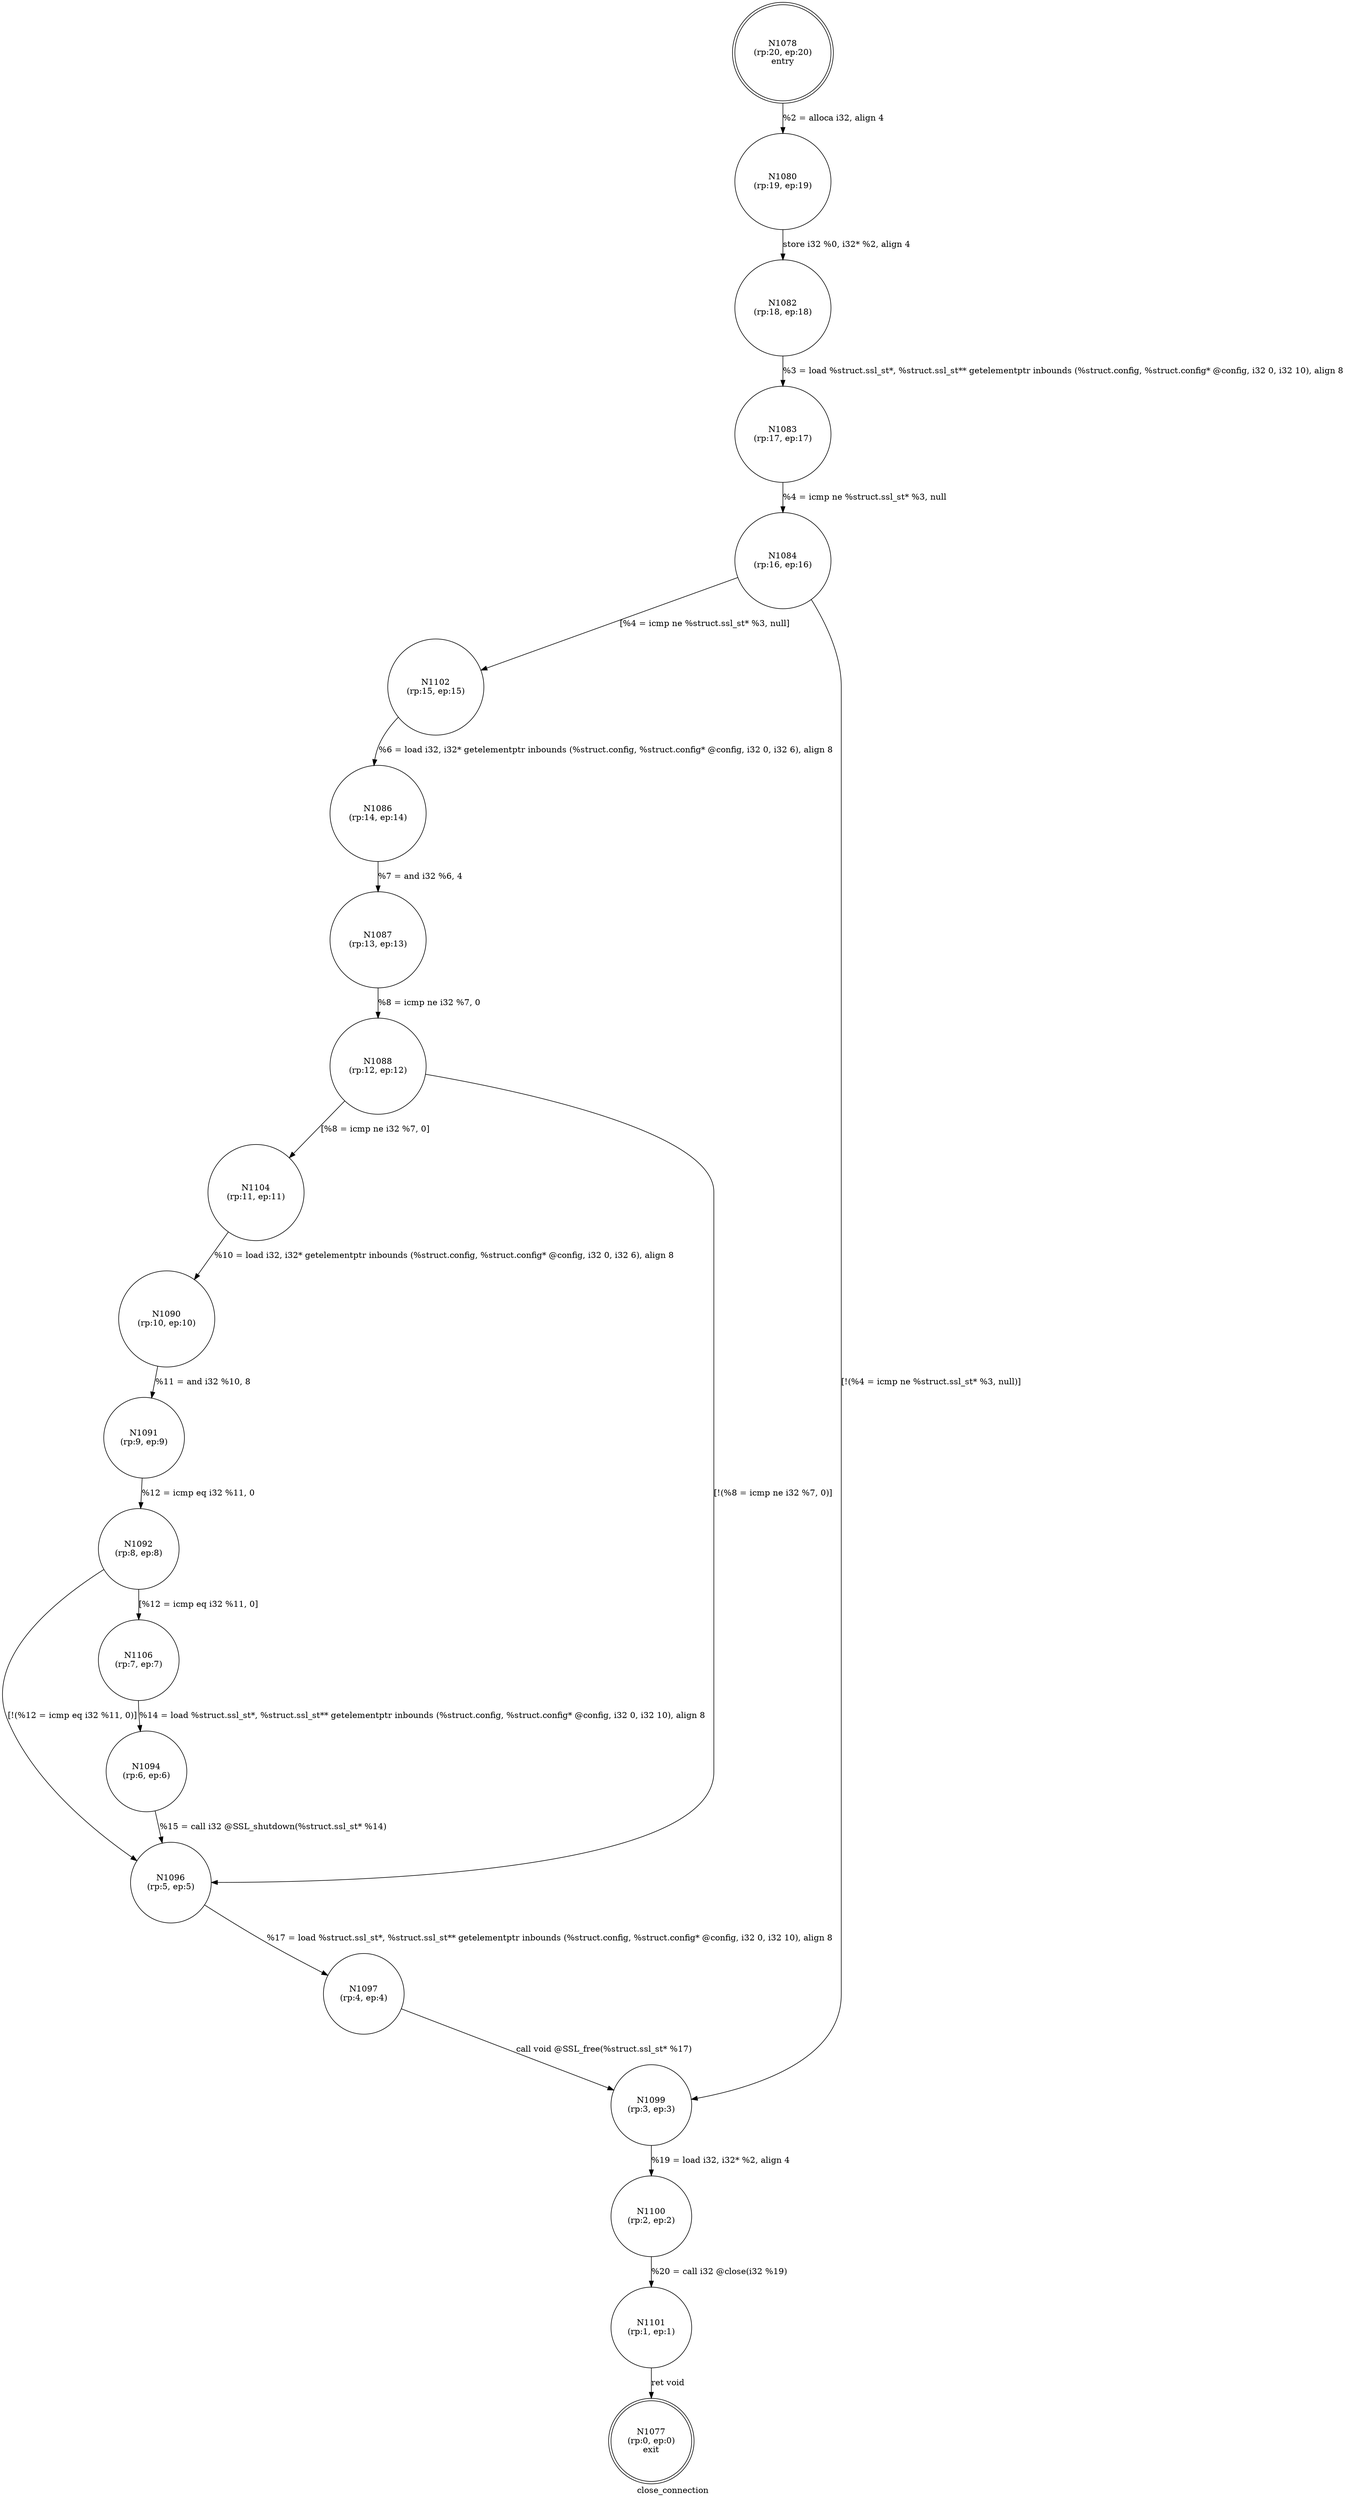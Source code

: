 digraph close_connection {
label="close_connection"
1077 [label="N1077\n(rp:0, ep:0)\nexit", shape="doublecircle"]
1078 [label="N1078\n(rp:20, ep:20)\nentry", shape="doublecircle"]
1078 -> 1080 [label="%2 = alloca i32, align 4"]
1080 [label="N1080\n(rp:19, ep:19)", shape="circle"]
1080 -> 1082 [label="store i32 %0, i32* %2, align 4"]
1082 [label="N1082\n(rp:18, ep:18)", shape="circle"]
1082 -> 1083 [label="%3 = load %struct.ssl_st*, %struct.ssl_st** getelementptr inbounds (%struct.config, %struct.config* @config, i32 0, i32 10), align 8"]
1083 [label="N1083\n(rp:17, ep:17)", shape="circle"]
1083 -> 1084 [label="%4 = icmp ne %struct.ssl_st* %3, null"]
1084 [label="N1084\n(rp:16, ep:16)", shape="circle"]
1084 -> 1102 [label="[%4 = icmp ne %struct.ssl_st* %3, null]"]
1084 -> 1099 [label="[!(%4 = icmp ne %struct.ssl_st* %3, null)]"]
1086 [label="N1086\n(rp:14, ep:14)", shape="circle"]
1086 -> 1087 [label="%7 = and i32 %6, 4"]
1087 [label="N1087\n(rp:13, ep:13)", shape="circle"]
1087 -> 1088 [label="%8 = icmp ne i32 %7, 0"]
1088 [label="N1088\n(rp:12, ep:12)", shape="circle"]
1088 -> 1104 [label="[%8 = icmp ne i32 %7, 0]"]
1088 -> 1096 [label="[!(%8 = icmp ne i32 %7, 0)]"]
1090 [label="N1090\n(rp:10, ep:10)", shape="circle"]
1090 -> 1091 [label="%11 = and i32 %10, 8"]
1091 [label="N1091\n(rp:9, ep:9)", shape="circle"]
1091 -> 1092 [label="%12 = icmp eq i32 %11, 0"]
1092 [label="N1092\n(rp:8, ep:8)", shape="circle"]
1092 -> 1106 [label="[%12 = icmp eq i32 %11, 0]"]
1092 -> 1096 [label="[!(%12 = icmp eq i32 %11, 0)]"]
1094 [label="N1094\n(rp:6, ep:6)", shape="circle"]
1094 -> 1096 [label="%15 = call i32 @SSL_shutdown(%struct.ssl_st* %14)"]
1096 [label="N1096\n(rp:5, ep:5)", shape="circle"]
1096 -> 1097 [label="%17 = load %struct.ssl_st*, %struct.ssl_st** getelementptr inbounds (%struct.config, %struct.config* @config, i32 0, i32 10), align 8"]
1097 [label="N1097\n(rp:4, ep:4)", shape="circle"]
1097 -> 1099 [label="call void @SSL_free(%struct.ssl_st* %17)"]
1099 [label="N1099\n(rp:3, ep:3)", shape="circle"]
1099 -> 1100 [label="%19 = load i32, i32* %2, align 4"]
1100 [label="N1100\n(rp:2, ep:2)", shape="circle"]
1100 -> 1101 [label="%20 = call i32 @close(i32 %19)"]
1101 [label="N1101\n(rp:1, ep:1)", shape="circle"]
1101 -> 1077 [label="ret void"]
1102 [label="N1102\n(rp:15, ep:15)", shape="circle"]
1102 -> 1086 [label="%6 = load i32, i32* getelementptr inbounds (%struct.config, %struct.config* @config, i32 0, i32 6), align 8"]
1104 [label="N1104\n(rp:11, ep:11)", shape="circle"]
1104 -> 1090 [label="%10 = load i32, i32* getelementptr inbounds (%struct.config, %struct.config* @config, i32 0, i32 6), align 8"]
1106 [label="N1106\n(rp:7, ep:7)", shape="circle"]
1106 -> 1094 [label="%14 = load %struct.ssl_st*, %struct.ssl_st** getelementptr inbounds (%struct.config, %struct.config* @config, i32 0, i32 10), align 8"]
}
